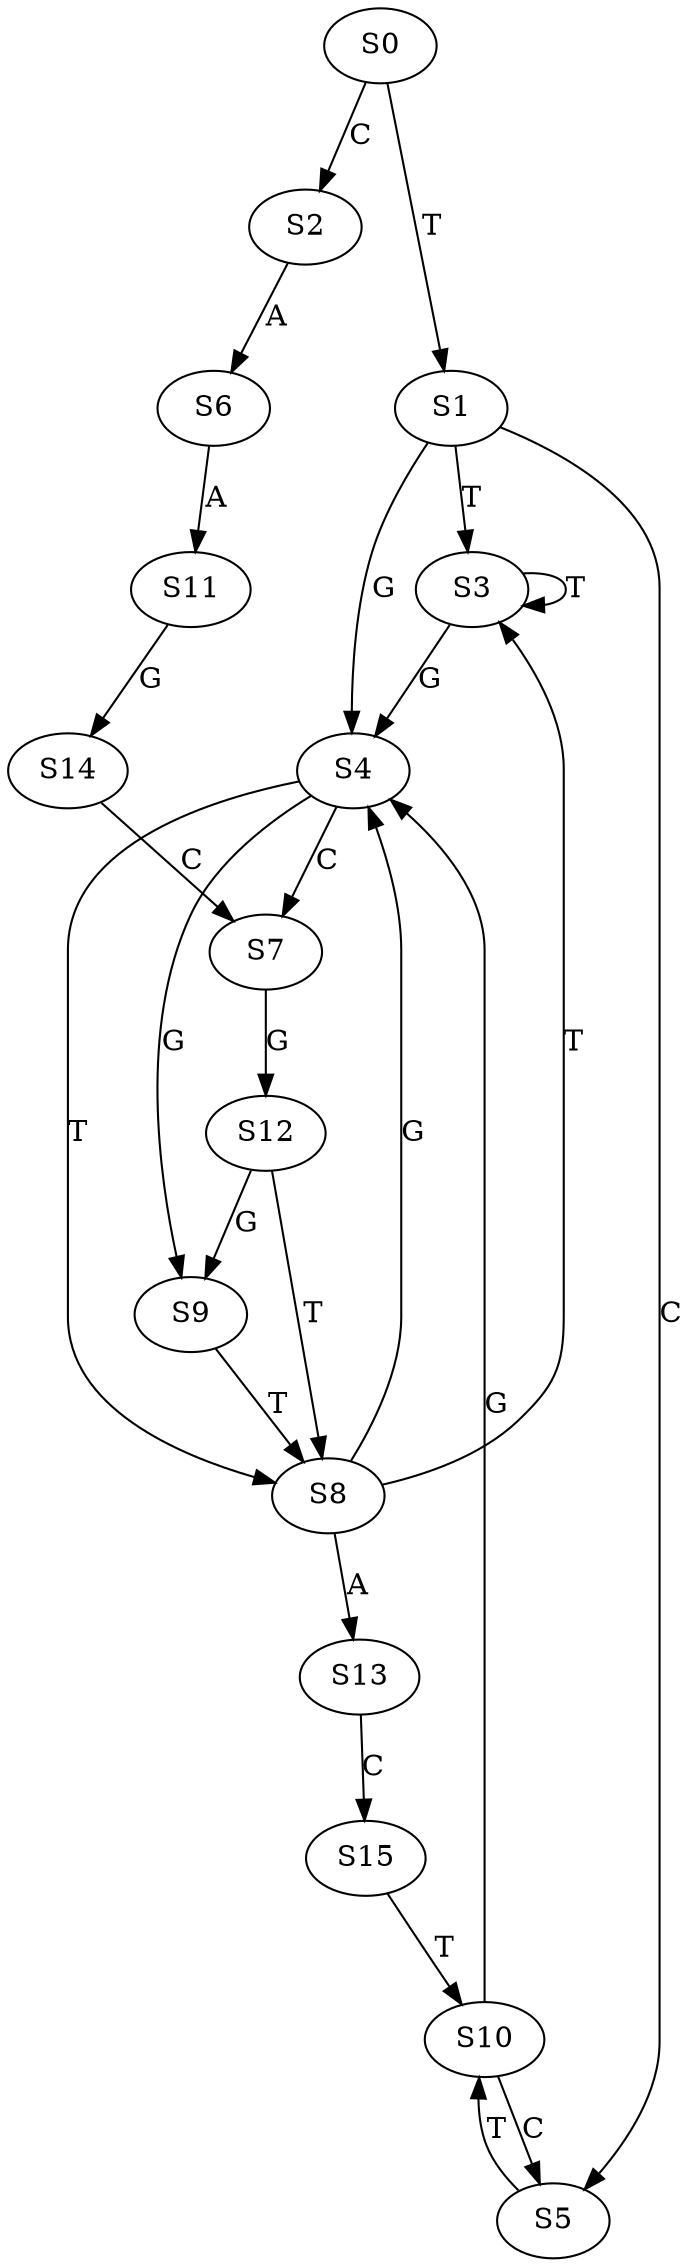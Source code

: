 strict digraph  {
	S0 -> S1 [ label = T ];
	S0 -> S2 [ label = C ];
	S1 -> S3 [ label = T ];
	S1 -> S4 [ label = G ];
	S1 -> S5 [ label = C ];
	S2 -> S6 [ label = A ];
	S3 -> S4 [ label = G ];
	S3 -> S3 [ label = T ];
	S4 -> S7 [ label = C ];
	S4 -> S8 [ label = T ];
	S4 -> S9 [ label = G ];
	S5 -> S10 [ label = T ];
	S6 -> S11 [ label = A ];
	S7 -> S12 [ label = G ];
	S8 -> S3 [ label = T ];
	S8 -> S13 [ label = A ];
	S8 -> S4 [ label = G ];
	S9 -> S8 [ label = T ];
	S10 -> S4 [ label = G ];
	S10 -> S5 [ label = C ];
	S11 -> S14 [ label = G ];
	S12 -> S8 [ label = T ];
	S12 -> S9 [ label = G ];
	S13 -> S15 [ label = C ];
	S14 -> S7 [ label = C ];
	S15 -> S10 [ label = T ];
}
